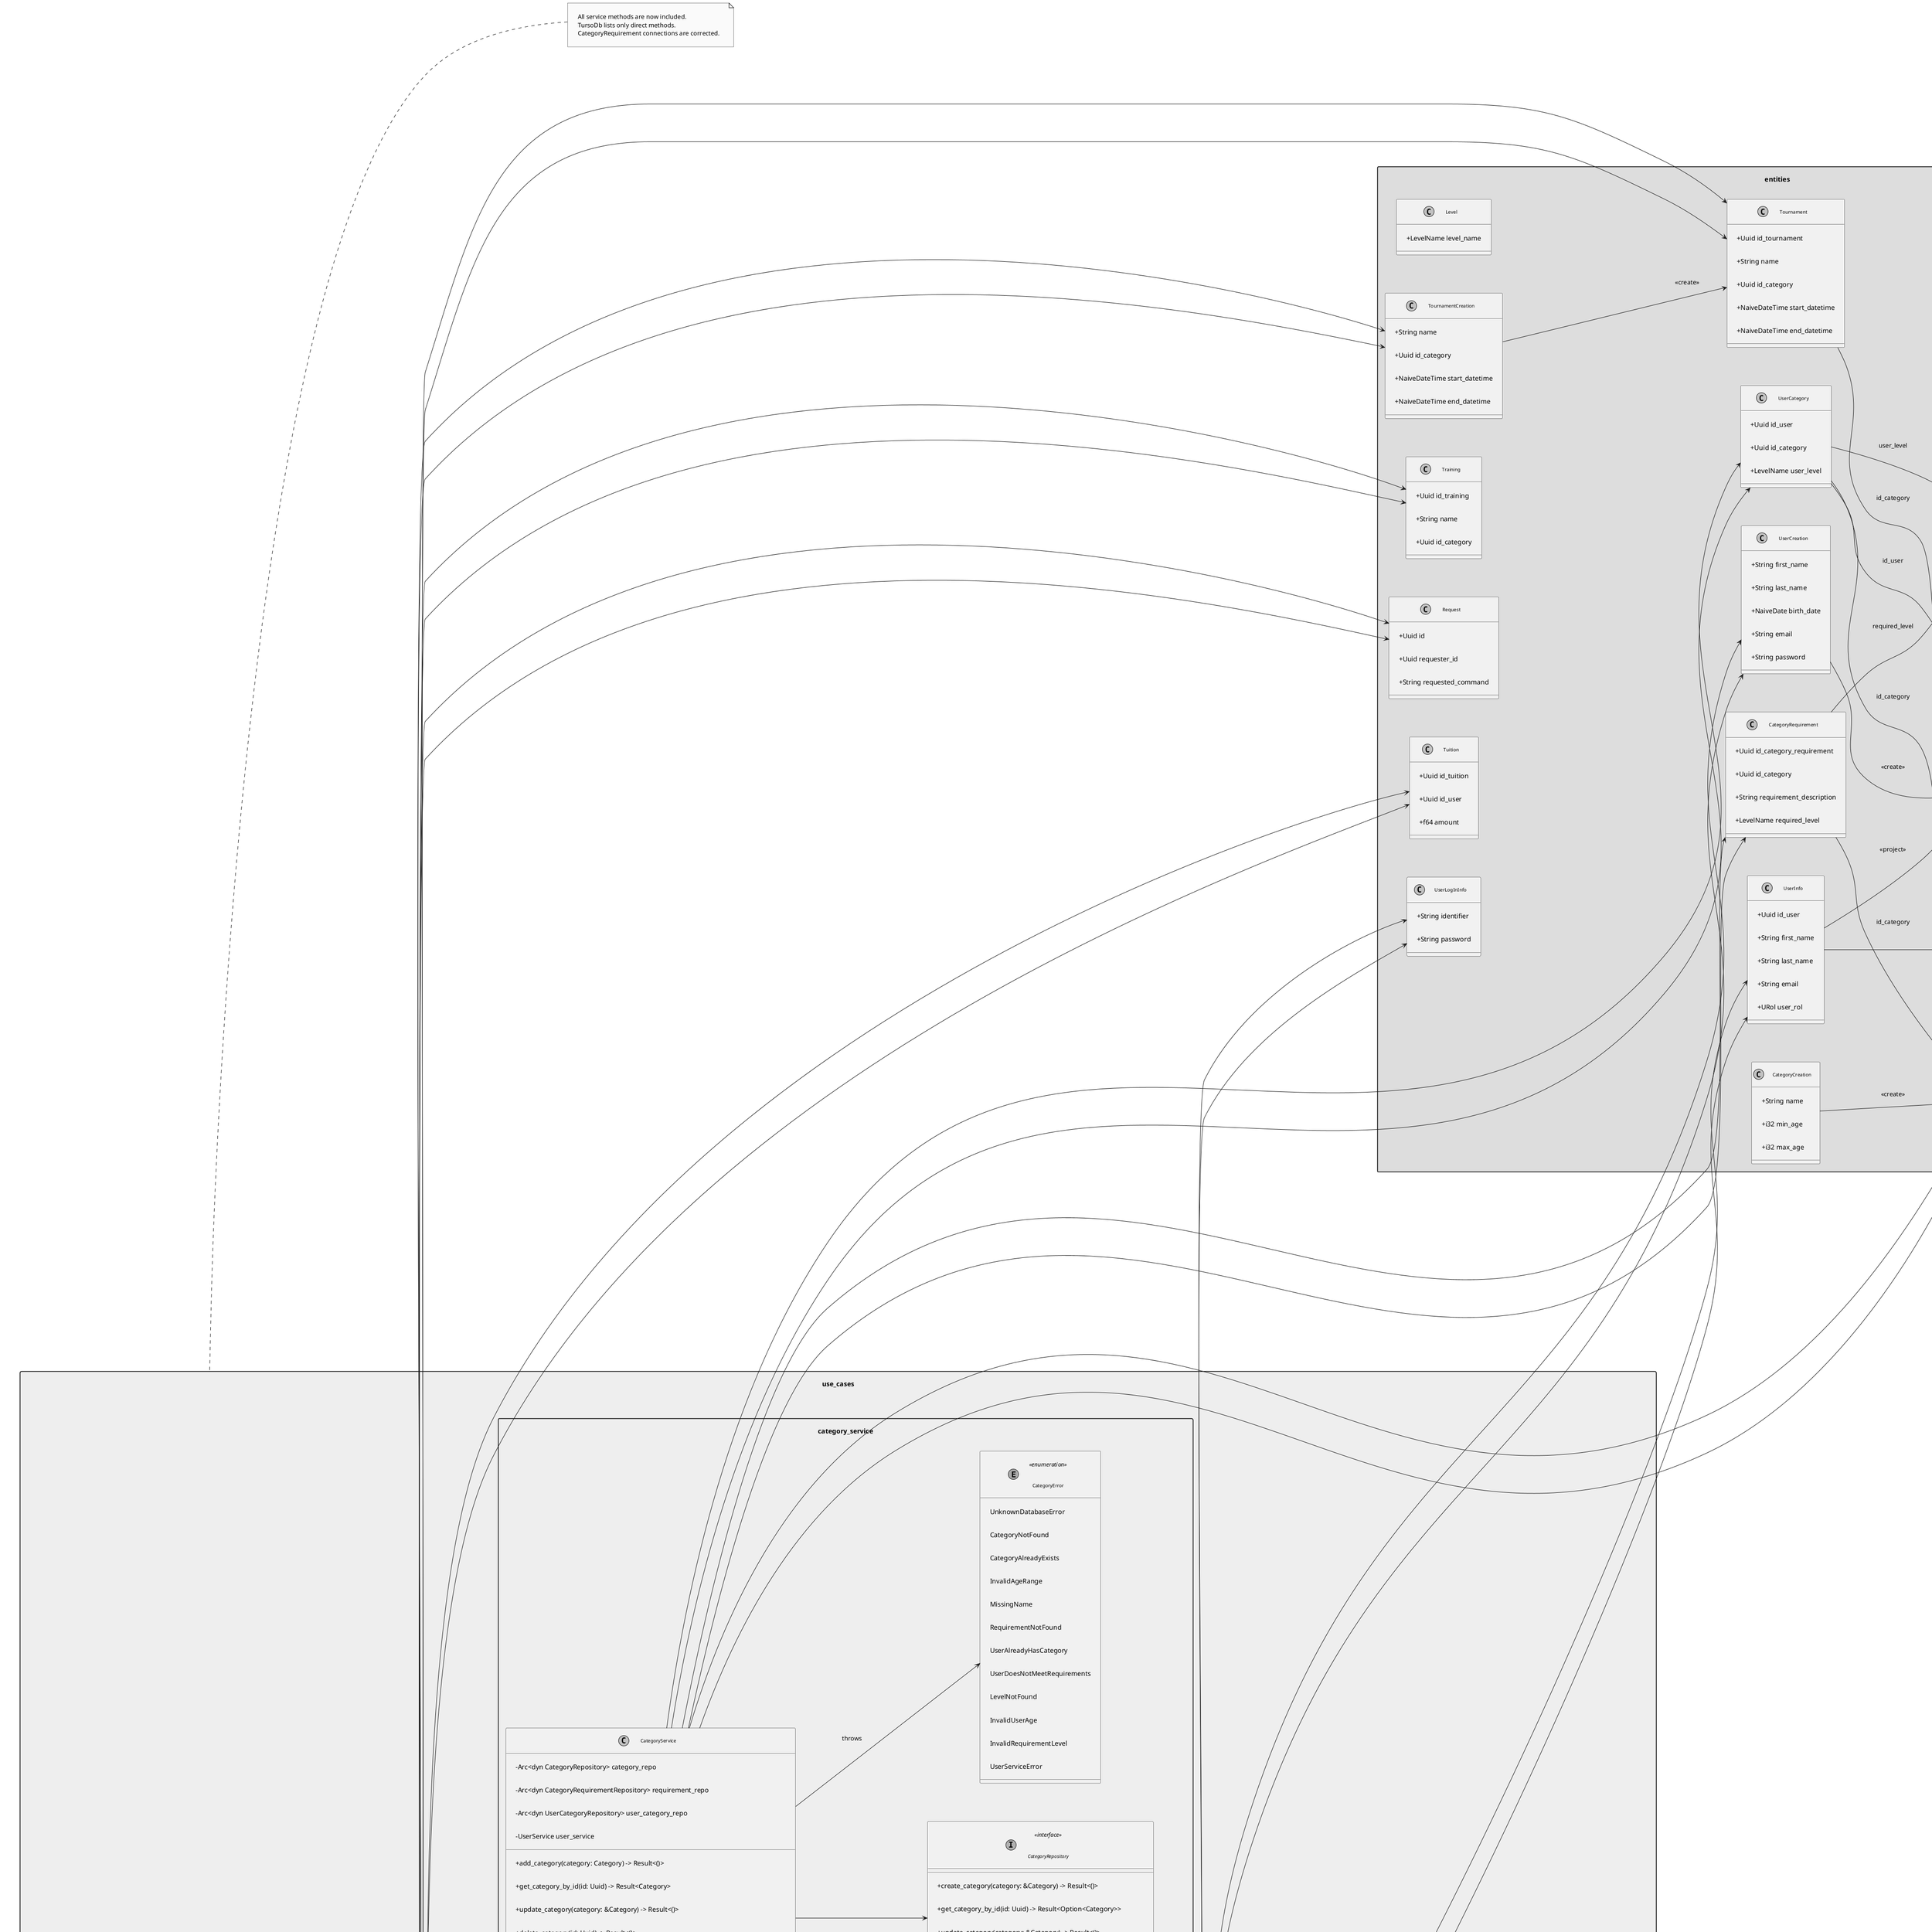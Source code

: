 @startuml
' Improve layout and spacing for better line separation
left to right direction
skinparam packageStyle rectangle
skinparam padding 15
skinparam classFontSize 10
skinparam monochrome true
skinparam classAttributeIconSize 0
skinparam nodesep 80
skinparam ranksep 80

' Crate: entities
package "entities" #DDDDDD {
  ' Entities
  class Category {
    +Uuid id_category
    +String name
    +i32 min_age
    +i32 max_age
  }
  class CategoryCreation {
    +String name
    +i32 min_age
    +i32 max_age
  }
  class Level {
    +LevelName level_name
  }
  class CategoryRequirement {
    +Uuid id_category_requirement
    +Uuid id_category
    +String requirement_description
    +LevelName required_level
  }
  class Tournament {
    +Uuid id_tournament
    +String name
    +Uuid id_category
    +NaiveDateTime start_datetime
    +NaiveDateTime end_datetime
  }
  class TournamentCreation {
    +String name
    +Uuid id_category
    +NaiveDateTime start_datetime
    +NaiveDateTime end_datetime
  }
  class User {
    +Uuid id_user
    +String first_name
    +String last_name
    +NaiveDate birth_date
    +String email
    +String password
    +URol user_rol
  }
  class UserCreation {
    +String first_name
    +String last_name
    +NaiveDate birth_date
    +String email
    +String password
  }
  class UserInfo {
    +Uuid id_user
    +String first_name
    +String last_name
    +String email
    +URol user_rol
  }
  class UserLogInInfo {
    +String identifier
    +String password
  }
  class UserCategory {
    +Uuid id_user
    +Uuid id_category
    +LevelName user_level
  }
  class Training {
    +Uuid id_training
    +String name
    +Uuid id_category
  }
  class Tuition {
    +Uuid id_tuition
    +Uuid id_user
    +f64 amount
  }
  class Request {
    +Uuid id
    +Uuid requester_id
    +String requested_command
  }
  
  ' Enums
  enum LevelName <<enumeration>> {
    BEGINNER
    AMATEUR
    PROFESSIONAL
  }
  enum URol <<enumeration>> {
    USER
    ADMIN
    TRAINER
  }
  
  ' Relationships within entities
  CategoryCreation --> Category : <<create>>
  TournamentCreation --> Tournament : <<create>>
  UserCreation --> User : <<create>>
  UserInfo --> User : <<project>>
  Tournament --> Category : id_category
  UserCategory --> User : id_user
  UserCategory --> Category : id_category
  UserCategory --> LevelName : user_level
  User --> URol : user_rol
  UserInfo --> URol : user_rol
  CategoryRequirement --> Category : id_category
  CategoryRequirement --> LevelName : required_level
}

' Crate: use_cases
package "use_cases" #EEEEEE {
  ' Arrange services horizontally using left-to-right layout
  together {
    package "category_service" {
      interface CategoryRepository <<interface>> {
        +create_category(category: &Category) -> Result<()>
        +get_category_by_id(id: Uuid) -> Result<Option<Category>>
        +update_category(category: &Category) -> Result<()>
        +delete_category(id: Uuid) -> Result<()>
        +list_categories() -> Result<Vec<Category>>
        +get_category_by_name(name: &str) -> Result<Option<Category>>
      }
      interface CategoryRequirementRepository <<interface>> {
        +create_category_requirement(requirement: &CategoryRequirement) -> Result<()>
        +get_category_requirements(category_id: Uuid) -> Result<Vec<CategoryRequirement>>
      }
      interface UserCategoryRepository <<interface>> {
        +get_user_category(id_user: Uuid, id_category: Uuid) -> Result<Option<UserCategory>>
        +user_has_category(id_user: Uuid, id_category: Uuid) -> Result<bool>
        +create_user_category(user_category: &UserCategory) -> Result<()>
        +get_user_categories(user_id: Uuid) -> Result<Vec<UserCategory>>
      }
      class CategoryService {
        -Arc<dyn CategoryRepository> category_repo
        -Arc<dyn CategoryRequirementRepository> requirement_repo
        -Arc<dyn UserCategoryRepository> user_category_repo
        -UserService user_service
        +add_category(category: Category) -> Result<()>
        +get_category_by_id(id: Uuid) -> Result<Category>
        +update_category(category: &Category) -> Result<()>
        +delete_category(id: Uuid) -> Result<()>
        +get_all_categories() -> Result<Vec<Category>>
        +add_category_requirement(category_req: &CategoryRequirement) -> Result<()>
        +get_category_requirements(category_id: Uuid) -> Result<Vec<CategoryRequirement>>
        +get_user_category(user_id: Uuid, category_id: Uuid) -> Result<Option<UserCategory>>
        +user_has_category(user_id: Uuid, category_id: Uuid) -> Result<bool>
        +get_user_categories(user_id: Uuid) -> Result<Vec<UserCategory>>
        +add_user_to_category(user_id: Uuid, category_id: Uuid) -> Result<()>
      }
      enum CategoryError <<enumeration>> {
        UnknownDatabaseError
        CategoryNotFound
        CategoryAlreadyExists
        InvalidAgeRange
        MissingName
        RequirementNotFound
        UserAlreadyHasCategory
        UserDoesNotMeetRequirements
        LevelNotFound
        InvalidUserAge
        InvalidRequirementLevel
        UserServiceError
      }
      CategoryService --> CategoryRepository
      CategoryService --> CategoryRequirementRepository
      CategoryService --> UserCategoryRepository
      CategoryService --> CategoryError : throws
      CategoryService --> Category
      CategoryService --> CategoryRequirement
      CategoryService --> UserCategory
    }

    package "user_service" {
      interface UserRepository <<interface>> {
        +create_user(user: &User) -> Result<()>
        +get_user_by_id(id: Uuid) -> Result<Option<User>>
        +get_user_id_by_email(email: &str) -> Result<Option<Uuid>>
        +get_user_id_by_phone(phone_number: &str) -> Result<Option<Uuid>>
        +get_user_id_by_identification(identification_number: &str, identification_type: &IdType) -> Result<Option<Uuid>>
        +update_user(user: &User) -> Result<()>
        +delete_user(id: Uuid) -> Result<()>
        +list_users() -> Result<Vec<User>>
      }
      interface PasswordHasher <<interface>> {
        +hash(content: &str) -> Result<String>
        +verify(original: &str, hashed: &str) -> Result<bool>
      }
      class UserService {
        -Arc<dyn UserRepository> user_repo
        -Arc<dyn PasswordHasher> password_hasher
        +register_user(user_creation: UserCreation) -> Result<()>
        +get_user_by_id(user_id: Uuid) -> Result<UserInfo>
        +get_all_users() -> Result<Vec<UserInfo>>
        +log_in_user(user_log_in_info: &UserLogInInfo) -> Result<LogInResponse>
      }
      enum UserError <<enumeration>> {
        UnknownDatabaseError
        UserIdDontExist
        ErrorHashing
        ErrorVerificationHash
        InvalidPassword
        EmailAlreadyExists
        PhoneAlreadyExists
        DocumentAlreadyExists
        InvalidIdentifier
      }
      UserService --> UserRepository
      UserService --> PasswordHasher
      UserService --> UserError : throws
      UserService --> UserCreation
      UserService --> UserInfo
      UserService --> UserLogInInfo
    }

    package "tournament_service" {
      interface TournamentRepository <<interface>> {
        +create_tournament(tournament: &Tournament) -> Result<()>
        +get_tournament_by_id(id: Uuid) -> Result<Option<Tournament>>
        +update_tournament(tournament: &Tournament) -> Result<()>
        +delete_tournament(id: Uuid) -> Result<()>
        +list_tournaments() -> Result<Vec<Tournament>>
      }
      interface TournamentRegistrationRepository <<interface>> {
        +register_user_for_tournament(registration: &TournamentRegistration) -> Result<()>
        +get_tournament_registrations(tournament_id: Uuid) -> Result<Vec<TournamentRegistration>>
      }
      interface TournamentAttendanceRepository <<interface>> {
        +record_tournament_attendance(attendance: &TournamentAttendance) -> Result<()>
        +get_tournament_attendance(tournament_id: Uuid) -> Result<Vec<TournamentAttendance>>
        +update_tournament_position(tournament_id: Uuid, user_id: Uuid, position: i32) -> Result<()>
      }
      class TournamentService {
        -Arc<dyn TournamentRepository> tournament_repo
        -Arc<dyn TournamentRegistrationRepository> registration_repo
        -Arc<dyn TournamentAttendanceRepository> attendance_repo
        -CategoryService category_service
        +create_tournament(tournament: TournamentCreation) -> Result<()>
        +get_tournament(id: Uuid) -> Result<Tournament>
        +update_tournament(tournament: Tournament) -> Result<()>
        +delete_tournament(id: Uuid) -> Result<()>
        +list_tournaments() -> Result<Vec<Tournament>>
        +register_user(registration: TournamentRegistration) -> Result<()>
        +record_attendance(attendance: TournamentAttendance) -> Result<()>
        +update_position(tournament_id: Uuid, user_id: Uuid, position: i32) -> Result<()>
        +get_eligible_tournaments(user_id: Uuid) -> Result<Vec<Tournament>>
      }
      enum TournamentError <<enumeration>> {
        UnknownDatabaseError
        TournamentNotFound
        UserNotRegistered
        UserAlreadyRegistered
        InvalidDates
        InvalidCategory
        NegativePosition
        PositionAlreadyTaken
        UserDidNotAttend
        UserDoesNotMeetCategoryRequirements
        CategoryServiceError
      }
      TournamentService --> TournamentRepository
      TournamentService --> TournamentRegistrationRepository
      TournamentService --> TournamentAttendanceRepository
      TournamentService --> TournamentError : throws
      TournamentService --> CategoryService
      TournamentService --> Tournament
      TournamentService --> TournamentCreation
    }

    package "training_service" {
      interface TrainingRepository <<interface>> {
        +create_training(training: &Training) -> Result<()>
        +get_training_by_id(id: Uuid) -> Result<Option<Training>>
        +update_training(training: &Training) -> Result<()>
        +delete_training(id: Uuid) -> Result<()>
        +list_trainings() -> Result<Vec<Training>>
      }
      interface TrainingRegistrationRepository <<interface>> {
        +register_user_for_training(registration: &TrainingRegistration) -> Result<()>
        +get_training_registrations(training_id: Uuid) -> Result<Vec<TrainingRegistration>>
        +mark_training_attendance(training_id: Uuid, user_id: Uuid, attended: bool) -> Result<()>
      }
      class TrainingService {
        -Arc<dyn TrainingRepository> training_repo
        -Arc<dyn TrainingRegistrationRepository> registration_repo
        -CategoryService category_service
        +create_training(training: &Training) -> Result<()>
        +get_training(id: Uuid) -> Result<Training>
        +update_training(training: &Training) -> Result<()>
        +delete_training(id: Uuid) -> Result<()>
        +list_trainings() -> Result<Vec<Training>>
        +register_user(registration: TrainingRegistration) -> Result<()>
        +mark_attendance(training_id: Uuid, user_id: Uuid, attended: bool) -> Result<()>
        +get_eligible_trainings(user_id: Uuid) -> Result<Vec<Training>>
      }
      enum TrainingError <<enumeration>> {
        UnknownDatabaseError
        TrainingNotFound
        UserAlreadyRegistered
        UserDoesNotMeetCategoryRequirements
        InvalidDates
        UserNotRegistered
        RegistrationNotFound
        CategoryServiceError
      }
      TrainingService --> TrainingRepository
      TrainingService --> TrainingRegistrationRepository
      TrainingService --> TrainingError : throws
      TrainingService --> CategoryService
      TrainingService --> Training
    }

    package "tuition_service" {
      interface TuitionRepository <<interface>> {
        +record_tuition_payment(tuition: &Tuition) -> Result<()>
        +get_tuition_by_id(id: Uuid) -> Result<Option<Tuition>>
        +list_tuition_payments_for_user(user_id: Uuid) -> Result<Vec<Tuition>>
        +list_all_tuition_payments() -> Result<Vec<Tuition>>
        +has_active_tuition(user_id: Uuid) -> Result<bool>
      }
      class TuitionService {
        -Arc<dyn TuitionRepository> tuition_repo
        +pay_tuition(user_id: Uuid, amount: f64) -> Result<()>
        +has_active_tuition(user_id: Uuid) -> Result<bool>
        +get_user_tuitions(user_id: Uuid) -> Result<Vec<Tuition>>
        +get_all_tuitions() -> Result<Vec<Tuition>>
      }
      enum TuitionError <<enumeration>> {
        UnknownDatabaseError
        ActiveTuitionExists
        InvalidAmount
        TuitionNotFound
      }
      TuitionService --> TuitionRepository
      TuitionService --> TuitionError : throws
      TuitionService --> Tuition
    }

    package "request_service" {
      interface RequestRepository <<interface>> {
        +create_request(request: &Request) -> Result<()>
        +get_request_by_id(id: Uuid) -> Result<Option<Request>>
        +update_request(request: &Request) -> Result<()>
        +list_requests() -> Result<Vec<Request>>
        +list_requests_by_user(user_id: Uuid) -> Result<Vec<Request>>
      }
      class RequestService {
        -Arc<dyn RequestRepository> request_repo
        +create_request(requester_id: Uuid, requested_command: String, justification: String) -> Result<()>
        +complete_request(request_id: Uuid, approver_id: Uuid, approved: bool) -> Result<()>
        +list_requests() -> Result<Vec<Request>>
        +list_user_requests(user_id: Uuid) -> Result<Vec<Request>>
        +get_request_by_id(id: Uuid) -> Result<Option<Request>>
      }
      enum RequestError <<enumeration>> {
        UnknownDatabaseError
        RequestNotFound
        RequestAlreadyCompleted
        SelfApprovalNotAllowed
        InvalidApprover
      }
      RequestService --> RequestRepository
      RequestService --> RequestError : throws
      RequestService --> Request
    }
  }
}

package "turso_db" #CCCCCC {
  class TursoDb {
    -Arc<libsql::Database> db
    -Option<Connection> conn
    +from(url: &str, token: &str) -> Result<Self, Box<dyn Error>> {async}
    +get_connection() -> Result<Connection, Box<dyn Error>> {async}
    +get_connection_with_error<E>(error_builder: Fn(String) -> E) -> Result<Connection, E> {async}
    +query_one_with_error<T,E>(sql: &str, params: IntoParams, error_builder: Fn(String) -> E) -> Result<Option<T>, E> {async}
    +query_many_with_error<T,E>(sql: &str, params: IntoParams, error_builder: Fn(String) -> E) -> Result<Vec<T>, E> {async}
    +execute_with_error<E>(sql: &str, params: IntoParams, error_builder: Fn(String) -> E) -> Result<(), E> {async}
    +get_values_from_rows<T,E>(rows: Result<Rows, Error>, error_builder: Fn(String) -> E) -> Result<Vec<T>, E> {async}
    +get_value_from_row<T,E>(rows: Result<Rows, Error>, error_builder: Fn(String) -> E) -> Result<Option<T>, E> {async}
    +create_test_user(user_id: Uuid) -> Result<(), Box<dyn Error>> {async}
  }
  
  class TestDbBuilder {
    -Arc<libsql::Database> db
    -Connection conn
    +create() -> Self {async}
    +create_full() -> TursoDb {async}
    +print_tables() {async}
    +apply_doc_types() -> Self {async}
    +apply_user_roles() -> Self {async}
    +apply_levels() -> Self {async}
    +build() -> TursoDb
  }
  
  TursoDb --> CategoryRepository : implements
  TursoDb --> UserRepository : implements
  TursoDb --> TournamentRepository : implements
  TursoDb --> UserCategoryRepository : implements
  TursoDb --> TrainingRepository : implements
  TursoDb --> TuitionRepository : implements
  TursoDb --> RequestRepository : implements
  TursoDb --> CategoryRequirementRepository : implements
}

' Crate: http_api
package "http_api" #BBBBBB {
  class UserInfoAuth {
    +Uuid user_id
    +URol user_rol
  }
  UserInfoAuth --> URol : user_rol
}

' Crate: bcrypt_hasher
package "bcrypt_hasher" #AAAAAA {
  class BcryptHasher {
    +hash(content: &str) -> Result<String>
    +verify(original: &str, hashed: &str) -> Result<bool>
  }
  BcryptHasher --> PasswordHasher : implements
}

' Cross-Package Relationships
CategoryService --> UserService : uses
CategoryService --> Category
CategoryService --> CategoryRequirement
CategoryService --> UserCategory
UserService --> UserCreation
UserService --> UserInfo
UserService --> UserLogInInfo
TournamentService --> CategoryService : uses
TournamentService --> TournamentCreation
TournamentService --> Tournament
TrainingService --> CategoryService : uses
TrainingService --> Training
TuitionService --> Tuition
RequestService --> Request
BcryptHasher --> UserService : used by

' Note for clarity
note right of use_cases
  All service methods are now included.
  TursoDb lists only direct methods.
  CategoryRequirement connections are corrected.
end note

@enduml